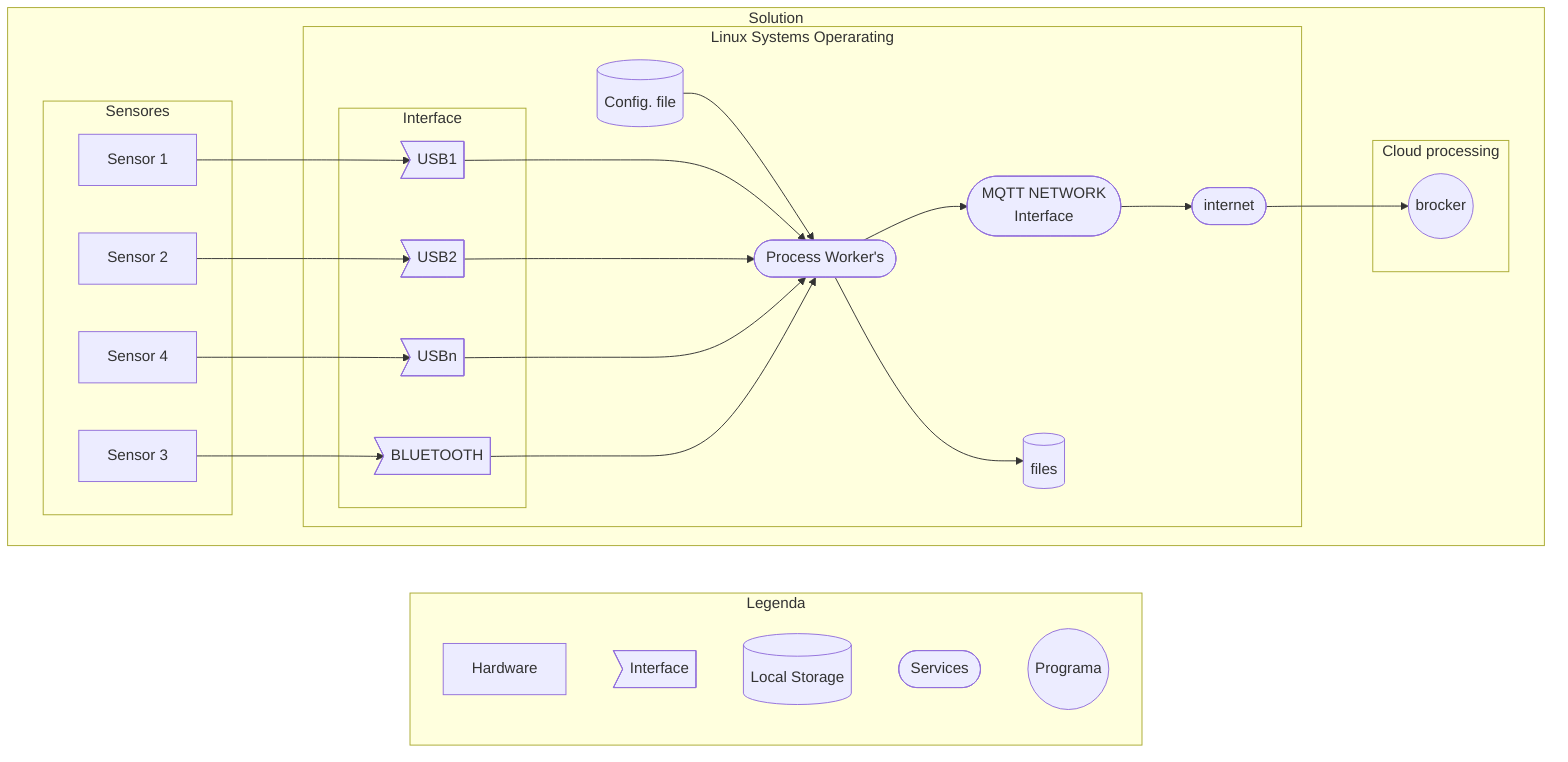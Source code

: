 graph LR
    subgraph Legenda
        hardware[Hardware]
        interface>Interface]
        file[(Local Storage)]
        services([Services])
        program((Programa))
    end

    subgraph Solution
        direction LR

        subgraph Linux Systems Operarating
            datalogger([Process Worker's])-->server
            datalogger([Process Worker's])--> files[(files)]
            ConfigFile[(Config. file)] --> datalogger([Process Worker's])
            server([MQTT NETWORK \n Interface])-->internet
            internet([internet])

            subgraph Interface
                USB1
                USB2
                USBn
                BLUETOOTH
            end
            USB1>USB1] ---> datalogger
            USB2>USB2] ---> datalogger
            USBn>USBn] ---> datalogger
            BLUETOOTH>BLUETOOTH] --> datalogger
        end

        subgraph Sensores
            s1[Sensor 1] --> USB1
            s2[Sensor 2] --> USB2
            s3[Sensor 3] --> BLUETOOTH
            s4[Sensor 4] --> USBn
        end

        internet --> brocker
        subgraph Cloud processing 
            brocker((brocker))
        end
    end